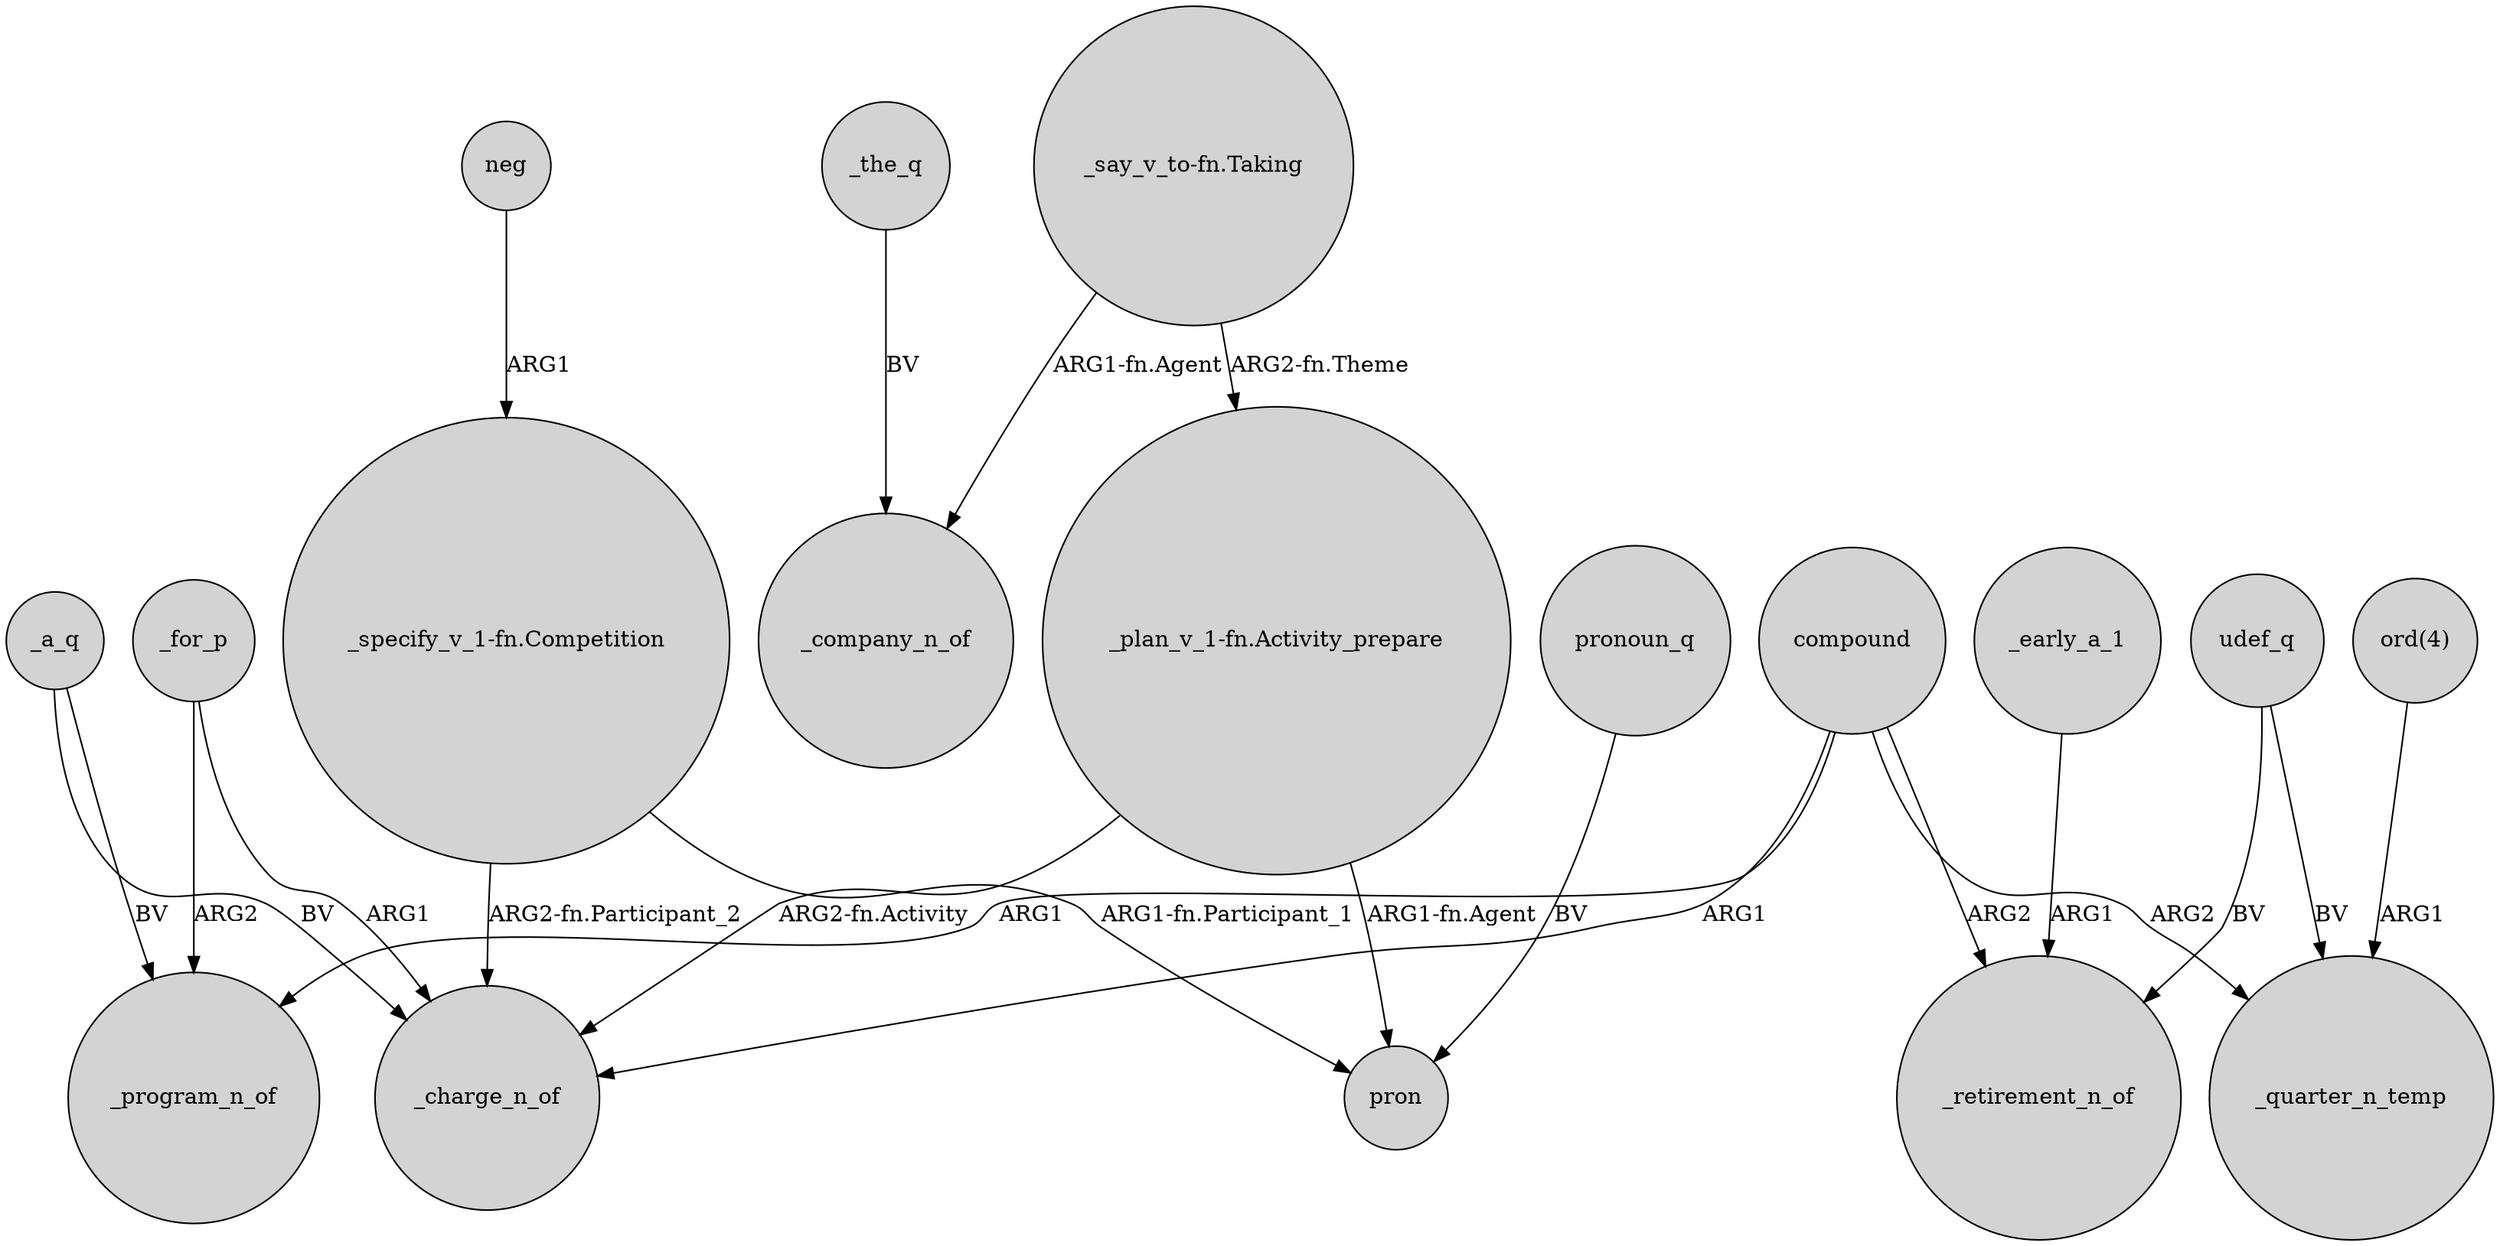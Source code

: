 digraph {
	node [shape=circle style=filled]
	"_say_v_to-fn.Taking" -> _company_n_of [label="ARG1-fn.Agent"]
	_for_p -> _charge_n_of [label=ARG1]
	_a_q -> _charge_n_of [label=BV]
	"_plan_v_1-fn.Activity_prepare" -> _charge_n_of [label="ARG2-fn.Activity"]
	compound -> _retirement_n_of [label=ARG2]
	pronoun_q -> pron [label=BV]
	compound -> _charge_n_of [label=ARG1]
	compound -> _program_n_of [label=ARG1]
	"_specify_v_1-fn.Competition" -> _charge_n_of [label="ARG2-fn.Participant_2"]
	compound -> _quarter_n_temp [label=ARG2]
	"_say_v_to-fn.Taking" -> "_plan_v_1-fn.Activity_prepare" [label="ARG2-fn.Theme"]
	_for_p -> _program_n_of [label=ARG2]
	udef_q -> _retirement_n_of [label=BV]
	neg -> "_specify_v_1-fn.Competition" [label=ARG1]
	"ord(4)" -> _quarter_n_temp [label=ARG1]
	udef_q -> _quarter_n_temp [label=BV]
	_a_q -> _program_n_of [label=BV]
	"_specify_v_1-fn.Competition" -> pron [label="ARG1-fn.Participant_1"]
	_the_q -> _company_n_of [label=BV]
	"_plan_v_1-fn.Activity_prepare" -> pron [label="ARG1-fn.Agent"]
	_early_a_1 -> _retirement_n_of [label=ARG1]
}

